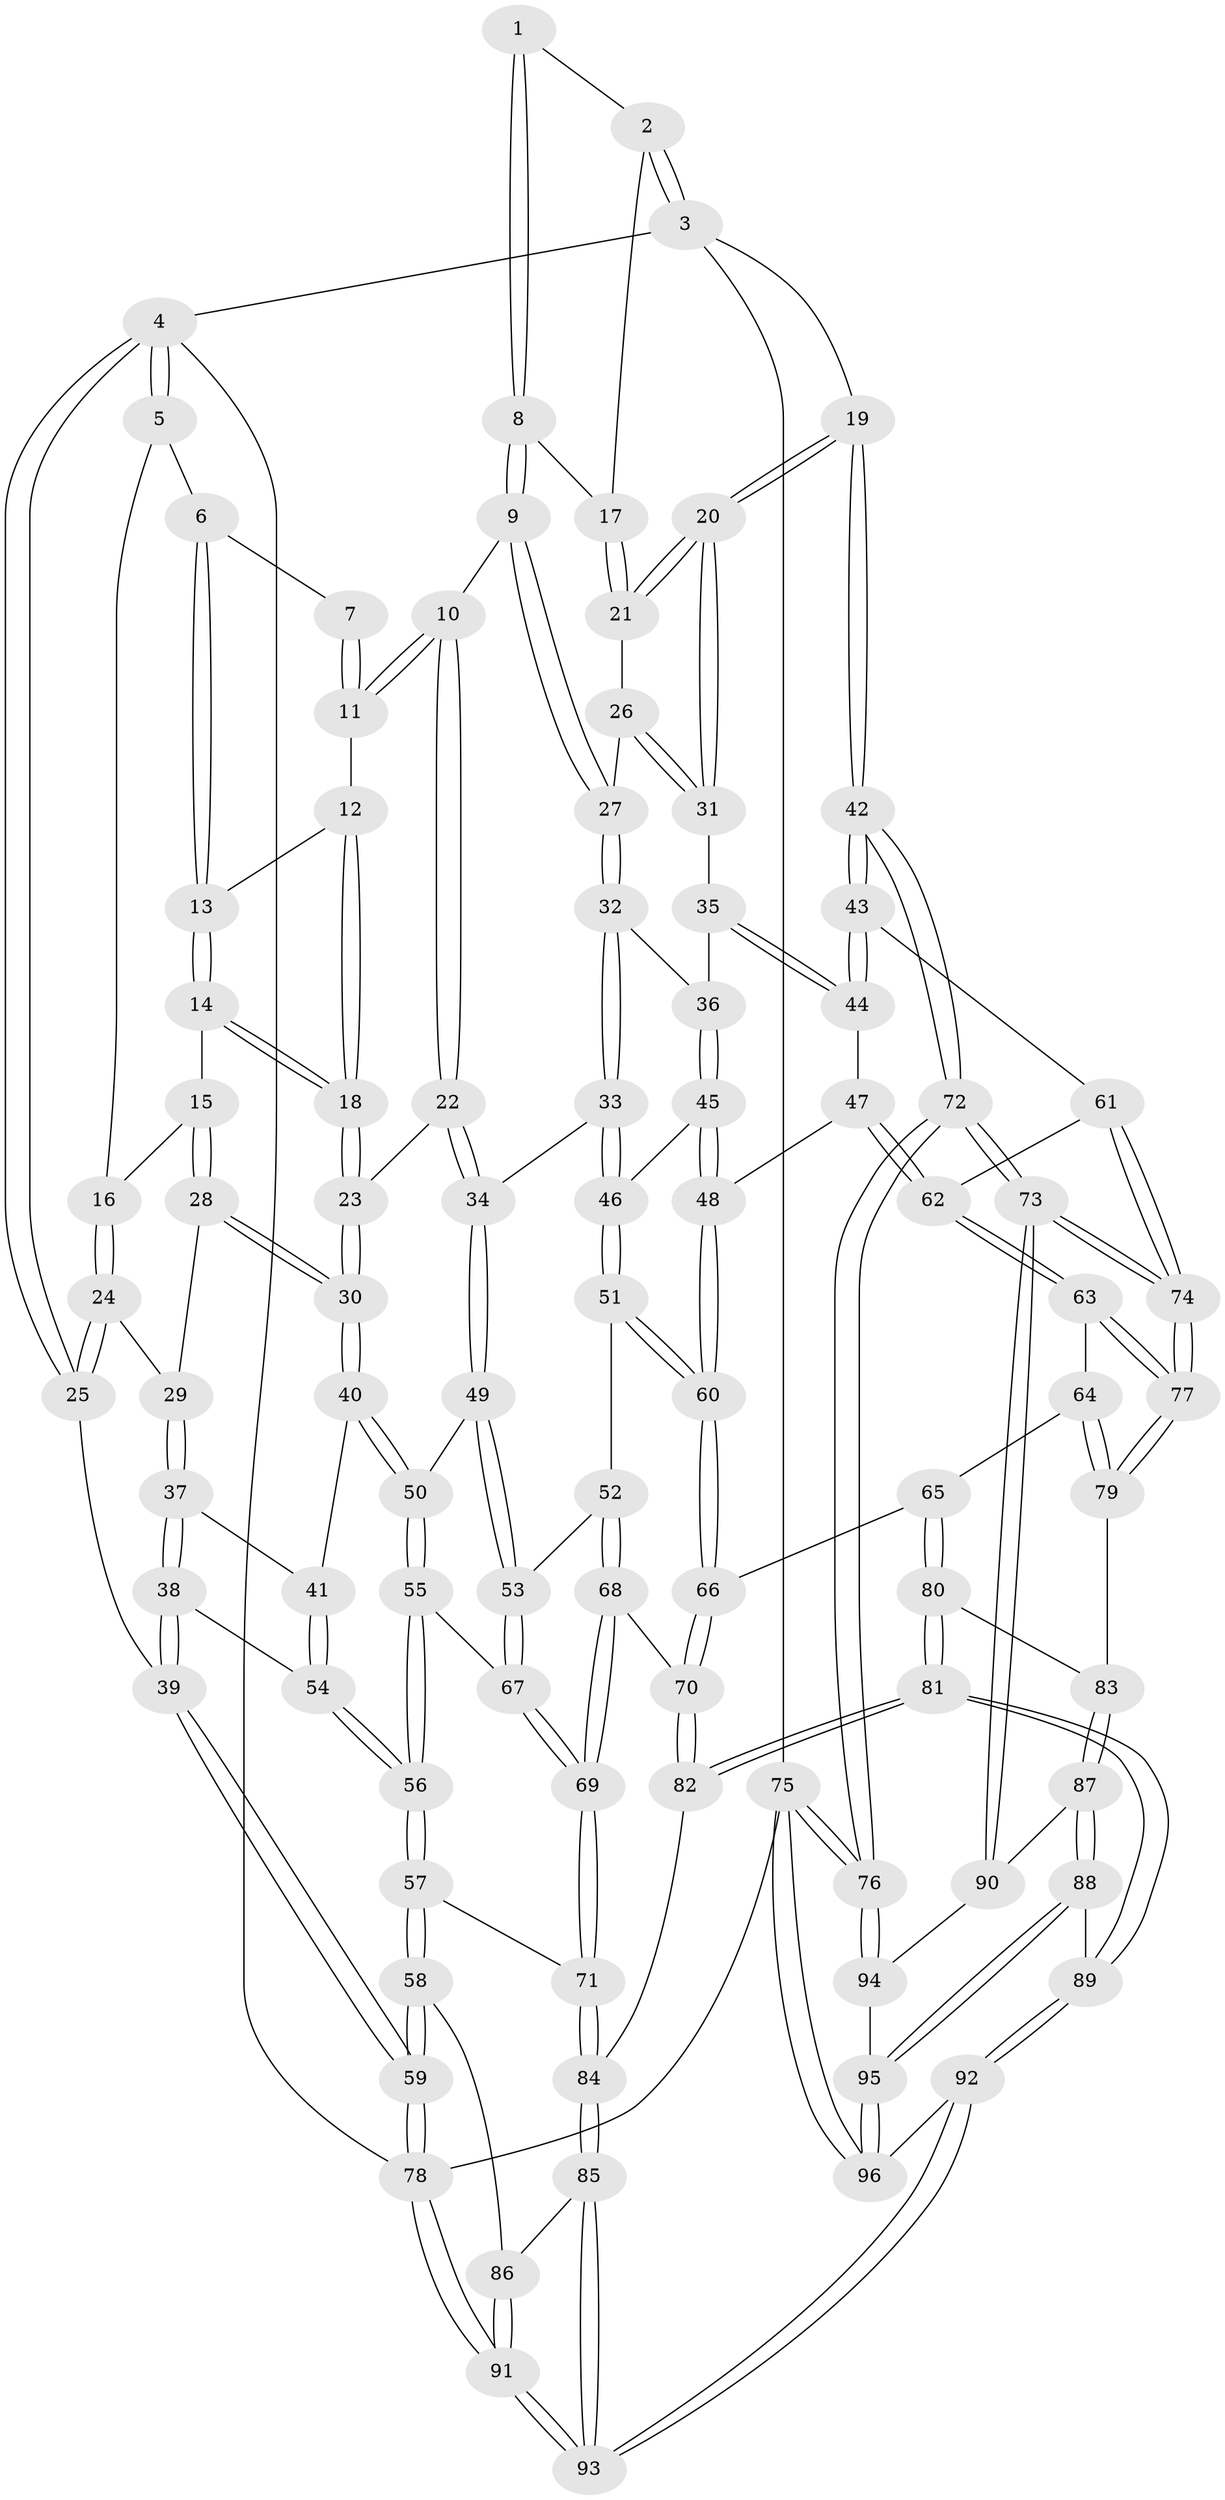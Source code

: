 // coarse degree distribution, {3: 0.1044776119402985, 5: 0.5223880597014925, 4: 0.26865671641791045, 6: 0.07462686567164178, 7: 0.029850746268656716}
// Generated by graph-tools (version 1.1) at 2025/04/03/04/25 22:04:55]
// undirected, 96 vertices, 237 edges
graph export_dot {
graph [start="1"]
  node [color=gray90,style=filled];
  1 [pos="+0.6255516126149794+0"];
  2 [pos="+0.8262498643544641+0"];
  3 [pos="+1+0"];
  4 [pos="+0+0"];
  5 [pos="+0.012952448849077267+0"];
  6 [pos="+0.09974604253717588+0"];
  7 [pos="+0.5020029288491463+0"];
  8 [pos="+0.5663252889447027+0.11892762038821478"];
  9 [pos="+0.5410940232266775+0.16485867669409263"];
  10 [pos="+0.525472454087345+0.170300619642512"];
  11 [pos="+0.43281307464271734+0.07755138791464579"];
  12 [pos="+0.38571129232532275+0.08946562043440126"];
  13 [pos="+0.31429764549065947+0.08369445979834622"];
  14 [pos="+0.2814576967976278+0.1233042050879536"];
  15 [pos="+0.26921524002556385+0.13027044617374464"];
  16 [pos="+0.11292590846645305+0.07922908680818037"];
  17 [pos="+0.7860773279441986+0.010917732365815868"];
  18 [pos="+0.3616501332186948+0.23962343659719035"];
  19 [pos="+1+0.33952991212867256"];
  20 [pos="+0.967424956398874+0.27552913428414194"];
  21 [pos="+0.7869601830653057+0.07241217180360195"];
  22 [pos="+0.46429913077735163+0.3133990377371468"];
  23 [pos="+0.37683852721037364+0.30954816121759765"];
  24 [pos="+0.09033795650330041+0.1912392330778225"];
  25 [pos="+0+0.2438454265964324"];
  26 [pos="+0.7036098147714969+0.19357366101335943"];
  27 [pos="+0.681636422926052+0.20056596995779608"];
  28 [pos="+0.22655025968704492+0.22924270277165104"];
  29 [pos="+0.10355823807772599+0.2076296501468462"];
  30 [pos="+0.30510112386169097+0.33536412687612527"];
  31 [pos="+0.7959248011489546+0.3058907320913796"];
  32 [pos="+0.6538002989863834+0.29038609147312255"];
  33 [pos="+0.5020185178343705+0.3395524032127888"];
  34 [pos="+0.46740437629164566+0.31717526124684553"];
  35 [pos="+0.7535991030908571+0.36371524570183844"];
  36 [pos="+0.7044915071497738+0.3783167740540315"];
  37 [pos="+0.10350879034611041+0.21971674951303363"];
  38 [pos="+0.014850865863715531+0.41267996287748904"];
  39 [pos="+0+0.4777330503788727"];
  40 [pos="+0.3032769039207737+0.33788709052372545"];
  41 [pos="+0.1721987793389094+0.3986035249232243"];
  42 [pos="+1+0.400279538426279"];
  43 [pos="+1+0.45715432440571335"];
  44 [pos="+0.8248853365766996+0.462472142830929"];
  45 [pos="+0.6996818591107625+0.38363289868013517"];
  46 [pos="+0.5947429162654595+0.4512160955865841"];
  47 [pos="+0.7750119647940348+0.5103126130503426"];
  48 [pos="+0.7578523985053507+0.5126494210124752"];
  49 [pos="+0.41725744652079916+0.5182037855581351"];
  50 [pos="+0.3285044744220418+0.49048943844542386"];
  51 [pos="+0.5951128370910771+0.4891541379934046"];
  52 [pos="+0.4457060547987657+0.548199910226213"];
  53 [pos="+0.4271022380490024+0.5310653959198559"];
  54 [pos="+0.17170389818208892+0.39914187170587606"];
  55 [pos="+0.2622746130169414+0.5561446171807181"];
  56 [pos="+0.199168075508626+0.5693456259175539"];
  57 [pos="+0.1284662216383024+0.6542618579283095"];
  58 [pos="+0.09684161378794787+0.6785043789500466"];
  59 [pos="+0+0.7208093712682356"];
  60 [pos="+0.6463489454551259+0.5683551058678857"];
  61 [pos="+0.8744837160819612+0.5955428217798489"];
  62 [pos="+0.8377389218990318+0.6136427112245657"];
  63 [pos="+0.81028801342517+0.6563039251501386"];
  64 [pos="+0.7949438377115403+0.6598442591253352"];
  65 [pos="+0.7495397914506299+0.6643605250008986"];
  66 [pos="+0.6473139116041412+0.5959094333346181"];
  67 [pos="+0.3199405584747824+0.5995244955451916"];
  68 [pos="+0.44564888478009307+0.5961409883486526"];
  69 [pos="+0.38228202136044265+0.6841269210021259"];
  70 [pos="+0.5835277050537923+0.6711673364005039"];
  71 [pos="+0.3814736551930824+0.6897226058655908"];
  72 [pos="+1+0.9412591545428902"];
  73 [pos="+1+0.8909932251507579"];
  74 [pos="+1+0.8440434037202538"];
  75 [pos="+1+1"];
  76 [pos="+1+1"];
  77 [pos="+0.9071910408881083+0.7612228836150572"];
  78 [pos="+0+1"];
  79 [pos="+0.7979361641206676+0.7847208413045138"];
  80 [pos="+0.7389836716808286+0.7031011418136518"];
  81 [pos="+0.6236854105077935+0.8482260186215905"];
  82 [pos="+0.5573690313193707+0.7780948332665175"];
  83 [pos="+0.7808554627016475+0.7936504319074154"];
  84 [pos="+0.4030535387368911+0.783744433589681"];
  85 [pos="+0.39752676687718813+0.7900048360260474"];
  86 [pos="+0.2081071318355821+0.7657425068878222"];
  87 [pos="+0.7398143953850931+0.860764150234341"];
  88 [pos="+0.6459665141449221+0.8638948826737248"];
  89 [pos="+0.6266589609592158+0.8541042628591786"];
  90 [pos="+0.784987458280839+0.8857757627045934"];
  91 [pos="+0.2800402629524614+1"];
  92 [pos="+0.3642812881671273+1"];
  93 [pos="+0.28999815480978314+1"];
  94 [pos="+0.7840693674449984+0.9730890091446769"];
  95 [pos="+0.7211140859641727+1"];
  96 [pos="+0.7223257210208659+1"];
  1 -- 2;
  1 -- 8;
  1 -- 8;
  2 -- 3;
  2 -- 3;
  2 -- 17;
  3 -- 4;
  3 -- 19;
  3 -- 75;
  4 -- 5;
  4 -- 5;
  4 -- 25;
  4 -- 25;
  4 -- 78;
  5 -- 6;
  5 -- 16;
  6 -- 7;
  6 -- 13;
  6 -- 13;
  7 -- 11;
  7 -- 11;
  8 -- 9;
  8 -- 9;
  8 -- 17;
  9 -- 10;
  9 -- 27;
  9 -- 27;
  10 -- 11;
  10 -- 11;
  10 -- 22;
  10 -- 22;
  11 -- 12;
  12 -- 13;
  12 -- 18;
  12 -- 18;
  13 -- 14;
  13 -- 14;
  14 -- 15;
  14 -- 18;
  14 -- 18;
  15 -- 16;
  15 -- 28;
  15 -- 28;
  16 -- 24;
  16 -- 24;
  17 -- 21;
  17 -- 21;
  18 -- 23;
  18 -- 23;
  19 -- 20;
  19 -- 20;
  19 -- 42;
  19 -- 42;
  20 -- 21;
  20 -- 21;
  20 -- 31;
  20 -- 31;
  21 -- 26;
  22 -- 23;
  22 -- 34;
  22 -- 34;
  23 -- 30;
  23 -- 30;
  24 -- 25;
  24 -- 25;
  24 -- 29;
  25 -- 39;
  26 -- 27;
  26 -- 31;
  26 -- 31;
  27 -- 32;
  27 -- 32;
  28 -- 29;
  28 -- 30;
  28 -- 30;
  29 -- 37;
  29 -- 37;
  30 -- 40;
  30 -- 40;
  31 -- 35;
  32 -- 33;
  32 -- 33;
  32 -- 36;
  33 -- 34;
  33 -- 46;
  33 -- 46;
  34 -- 49;
  34 -- 49;
  35 -- 36;
  35 -- 44;
  35 -- 44;
  36 -- 45;
  36 -- 45;
  37 -- 38;
  37 -- 38;
  37 -- 41;
  38 -- 39;
  38 -- 39;
  38 -- 54;
  39 -- 59;
  39 -- 59;
  40 -- 41;
  40 -- 50;
  40 -- 50;
  41 -- 54;
  41 -- 54;
  42 -- 43;
  42 -- 43;
  42 -- 72;
  42 -- 72;
  43 -- 44;
  43 -- 44;
  43 -- 61;
  44 -- 47;
  45 -- 46;
  45 -- 48;
  45 -- 48;
  46 -- 51;
  46 -- 51;
  47 -- 48;
  47 -- 62;
  47 -- 62;
  48 -- 60;
  48 -- 60;
  49 -- 50;
  49 -- 53;
  49 -- 53;
  50 -- 55;
  50 -- 55;
  51 -- 52;
  51 -- 60;
  51 -- 60;
  52 -- 53;
  52 -- 68;
  52 -- 68;
  53 -- 67;
  53 -- 67;
  54 -- 56;
  54 -- 56;
  55 -- 56;
  55 -- 56;
  55 -- 67;
  56 -- 57;
  56 -- 57;
  57 -- 58;
  57 -- 58;
  57 -- 71;
  58 -- 59;
  58 -- 59;
  58 -- 86;
  59 -- 78;
  59 -- 78;
  60 -- 66;
  60 -- 66;
  61 -- 62;
  61 -- 74;
  61 -- 74;
  62 -- 63;
  62 -- 63;
  63 -- 64;
  63 -- 77;
  63 -- 77;
  64 -- 65;
  64 -- 79;
  64 -- 79;
  65 -- 66;
  65 -- 80;
  65 -- 80;
  66 -- 70;
  66 -- 70;
  67 -- 69;
  67 -- 69;
  68 -- 69;
  68 -- 69;
  68 -- 70;
  69 -- 71;
  69 -- 71;
  70 -- 82;
  70 -- 82;
  71 -- 84;
  71 -- 84;
  72 -- 73;
  72 -- 73;
  72 -- 76;
  72 -- 76;
  73 -- 74;
  73 -- 74;
  73 -- 90;
  73 -- 90;
  74 -- 77;
  74 -- 77;
  75 -- 76;
  75 -- 76;
  75 -- 96;
  75 -- 96;
  75 -- 78;
  76 -- 94;
  76 -- 94;
  77 -- 79;
  77 -- 79;
  78 -- 91;
  78 -- 91;
  79 -- 83;
  80 -- 81;
  80 -- 81;
  80 -- 83;
  81 -- 82;
  81 -- 82;
  81 -- 89;
  81 -- 89;
  82 -- 84;
  83 -- 87;
  83 -- 87;
  84 -- 85;
  84 -- 85;
  85 -- 86;
  85 -- 93;
  85 -- 93;
  86 -- 91;
  86 -- 91;
  87 -- 88;
  87 -- 88;
  87 -- 90;
  88 -- 89;
  88 -- 95;
  88 -- 95;
  89 -- 92;
  89 -- 92;
  90 -- 94;
  91 -- 93;
  91 -- 93;
  92 -- 93;
  92 -- 93;
  92 -- 96;
  94 -- 95;
  95 -- 96;
  95 -- 96;
}
